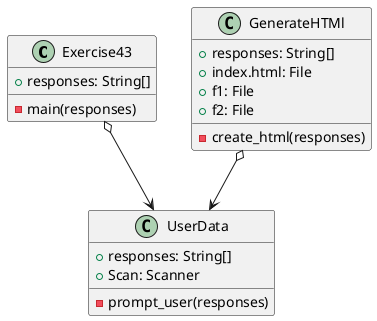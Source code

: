 @startuml
'https://plantuml.com/class-diagram

class Exercise43{
    + responses: String[]

    - main(responses)
}

class GenerateHTMl{
    + responses: String[]
    + index.html: File
    + f1: File
    + f2: File

    - create_html(responses)
}

class UserData{
    + responses: String[]
    + Scan: Scanner

    - prompt_user(responses)
}
Exercise43 o--> UserData
GenerateHTMl o--> UserData
@enduml